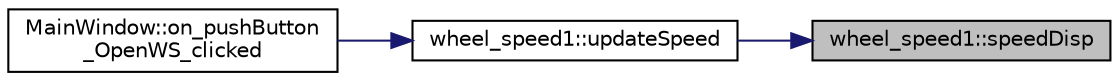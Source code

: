 digraph "wheel_speed1::speedDisp"
{
 // LATEX_PDF_SIZE
  edge [fontname="Helvetica",fontsize="10",labelfontname="Helvetica",labelfontsize="10"];
  node [fontname="Helvetica",fontsize="10",shape=record];
  rankdir="RL";
  Node1 [label="wheel_speed1::speedDisp",height=0.2,width=0.4,color="black", fillcolor="grey75", style="filled", fontcolor="black",tooltip="Zaktualizowanie wyświetlonego wykresu słupkowego."];
  Node1 -> Node2 [dir="back",color="midnightblue",fontsize="10",style="solid",fontname="Helvetica"];
  Node2 [label="wheel_speed1::updateSpeed",height=0.2,width=0.4,color="black", fillcolor="white", style="filled",URL="$classwheel__speed1.html#a82c9c3d165519b1bfad1d67606548f6c",tooltip="Zmiana wartości prędkości wybranego koła na zadaną wartość. Aktualizowanie wykresu."];
  Node2 -> Node3 [dir="back",color="midnightblue",fontsize="10",style="solid",fontname="Helvetica"];
  Node3 [label="MainWindow::on_pushButton\l_OpenWS_clicked",height=0.2,width=0.4,color="black", fillcolor="white", style="filled",URL="$class_main_window.html#af0b10bc32193910f20c8fa157c217ae1",tooltip="Slot przycisku \"Wheel Speed\". Otwiera okno klasy Wheel Speed."];
}

